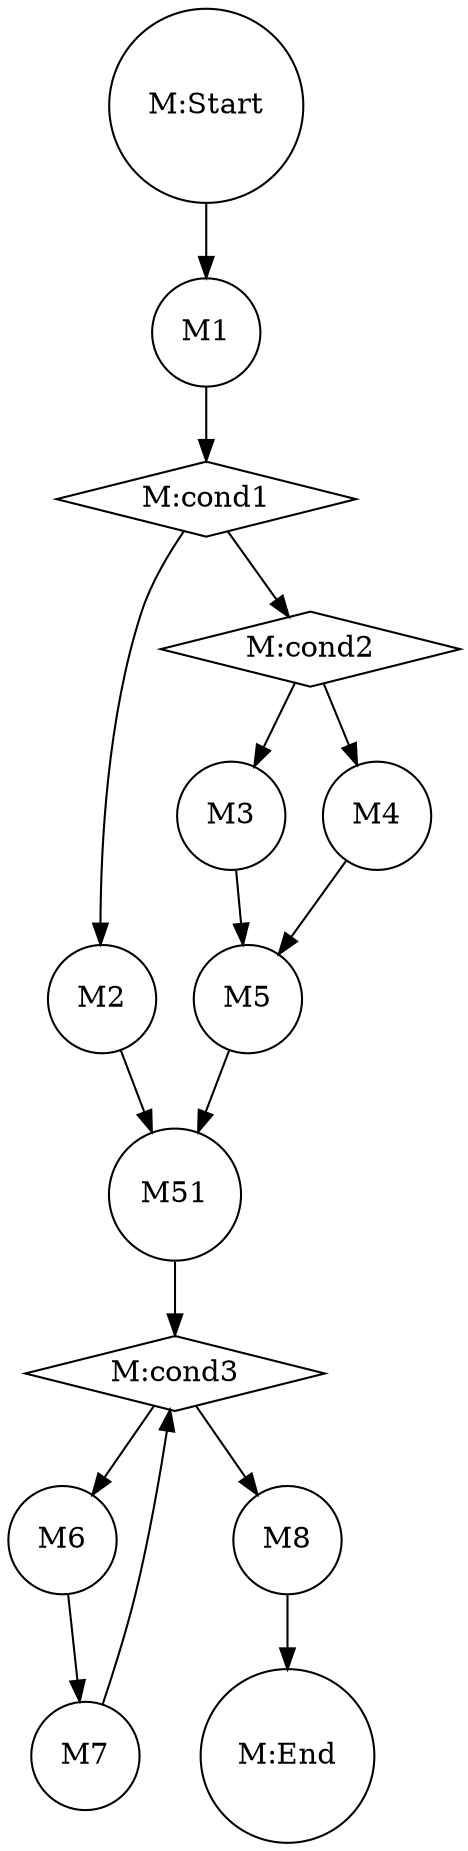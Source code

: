 strict digraph {
  "M:Start" [label="M:Start",shape=circle,type=EntryPoint]
  "M:End" [label="M:End",shape=circle,type=ExitPoint]
  M1 [label=M1,shape=circle,type=FunctionCall]
  "M:cond1" [label="M:cond1",shape=diamond,type=Condition]
  M2 [label=M2,shape=circle,type=FunctionCall]
  "M:cond2" [label="M:cond2",shape=diamond,type=Condition]
  M3 [label=M3,shape=circle,type=FunctionCall]
  M4 [label=M4,shape=circle,type=FunctionCall]
  M5 [label=M5,shape=circle,type=FunctionCall]
  M51 [label=M51,shape=circle,type=FunctionCall]
  "M:cond3" [label="M:cond3",shape=diamond,type=Condition]
  M6 [label=M6,shape=circle,type=FunctionCall]
  M7 [label=M7,shape=circle,type=FunctionCall]
  M8 [label=M8,shape=circle,type=FunctionCall]
  "M:Start" -> M1 [type=control]
  M1 -> "M:cond1" [type=control]
  "M:cond1" -> M2 [type=control]
  "M:cond1" -> "M:cond2" [type=control]
  "M:cond2" -> M3 [type=control]
  "M:cond2" -> M4 [type=control]
  M3 -> M5 [type=control]
  M4 -> M5 [type=control]
  M2 -> M51 [type=control]
  M5 -> M51 [type=control]
  M51 -> "M:cond3" [type=control]
  "M:cond3" -> M6 [type=control]
  M6 -> M7 [type=control]
  M7 -> "M:cond3" [type=control]
  "M:cond3" -> M8 [type=control]
  M8 -> "M:End" [type=control]
}
